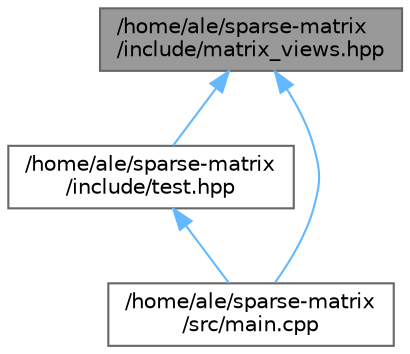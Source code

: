 digraph "/home/ale/sparse-matrix/include/matrix_views.hpp"
{
 // LATEX_PDF_SIZE
  bgcolor="transparent";
  edge [fontname=Helvetica,fontsize=10,labelfontname=Helvetica,labelfontsize=10];
  node [fontname=Helvetica,fontsize=10,shape=box,height=0.2,width=0.4];
  Node1 [id="Node000001",label="/home/ale/sparse-matrix\l/include/matrix_views.hpp",height=0.2,width=0.4,color="gray40", fillcolor="grey60", style="filled", fontcolor="black",tooltip="Provides view classes for matrix operations such as transpose and diagonal extraction."];
  Node1 -> Node2 [id="edge1_Node000001_Node000002",dir="back",color="steelblue1",style="solid",tooltip=" "];
  Node2 [id="Node000002",label="/home/ale/sparse-matrix\l/include/test.hpp",height=0.2,width=0.4,color="grey40", fillcolor="white", style="filled",URL="$test_8hpp.html",tooltip="Utility functions for testing and benchmarking matrix classes and operations."];
  Node2 -> Node3 [id="edge2_Node000002_Node000003",dir="back",color="steelblue1",style="solid",tooltip=" "];
  Node3 [id="Node000003",label="/home/ale/sparse-matrix\l/src/main.cpp",height=0.2,width=0.4,color="grey40", fillcolor="white", style="filled",URL="$main_8cpp.html",tooltip="Entry point for testing various matrix types and storage orders."];
  Node1 -> Node3 [id="edge3_Node000001_Node000003",dir="back",color="steelblue1",style="solid",tooltip=" "];
}
